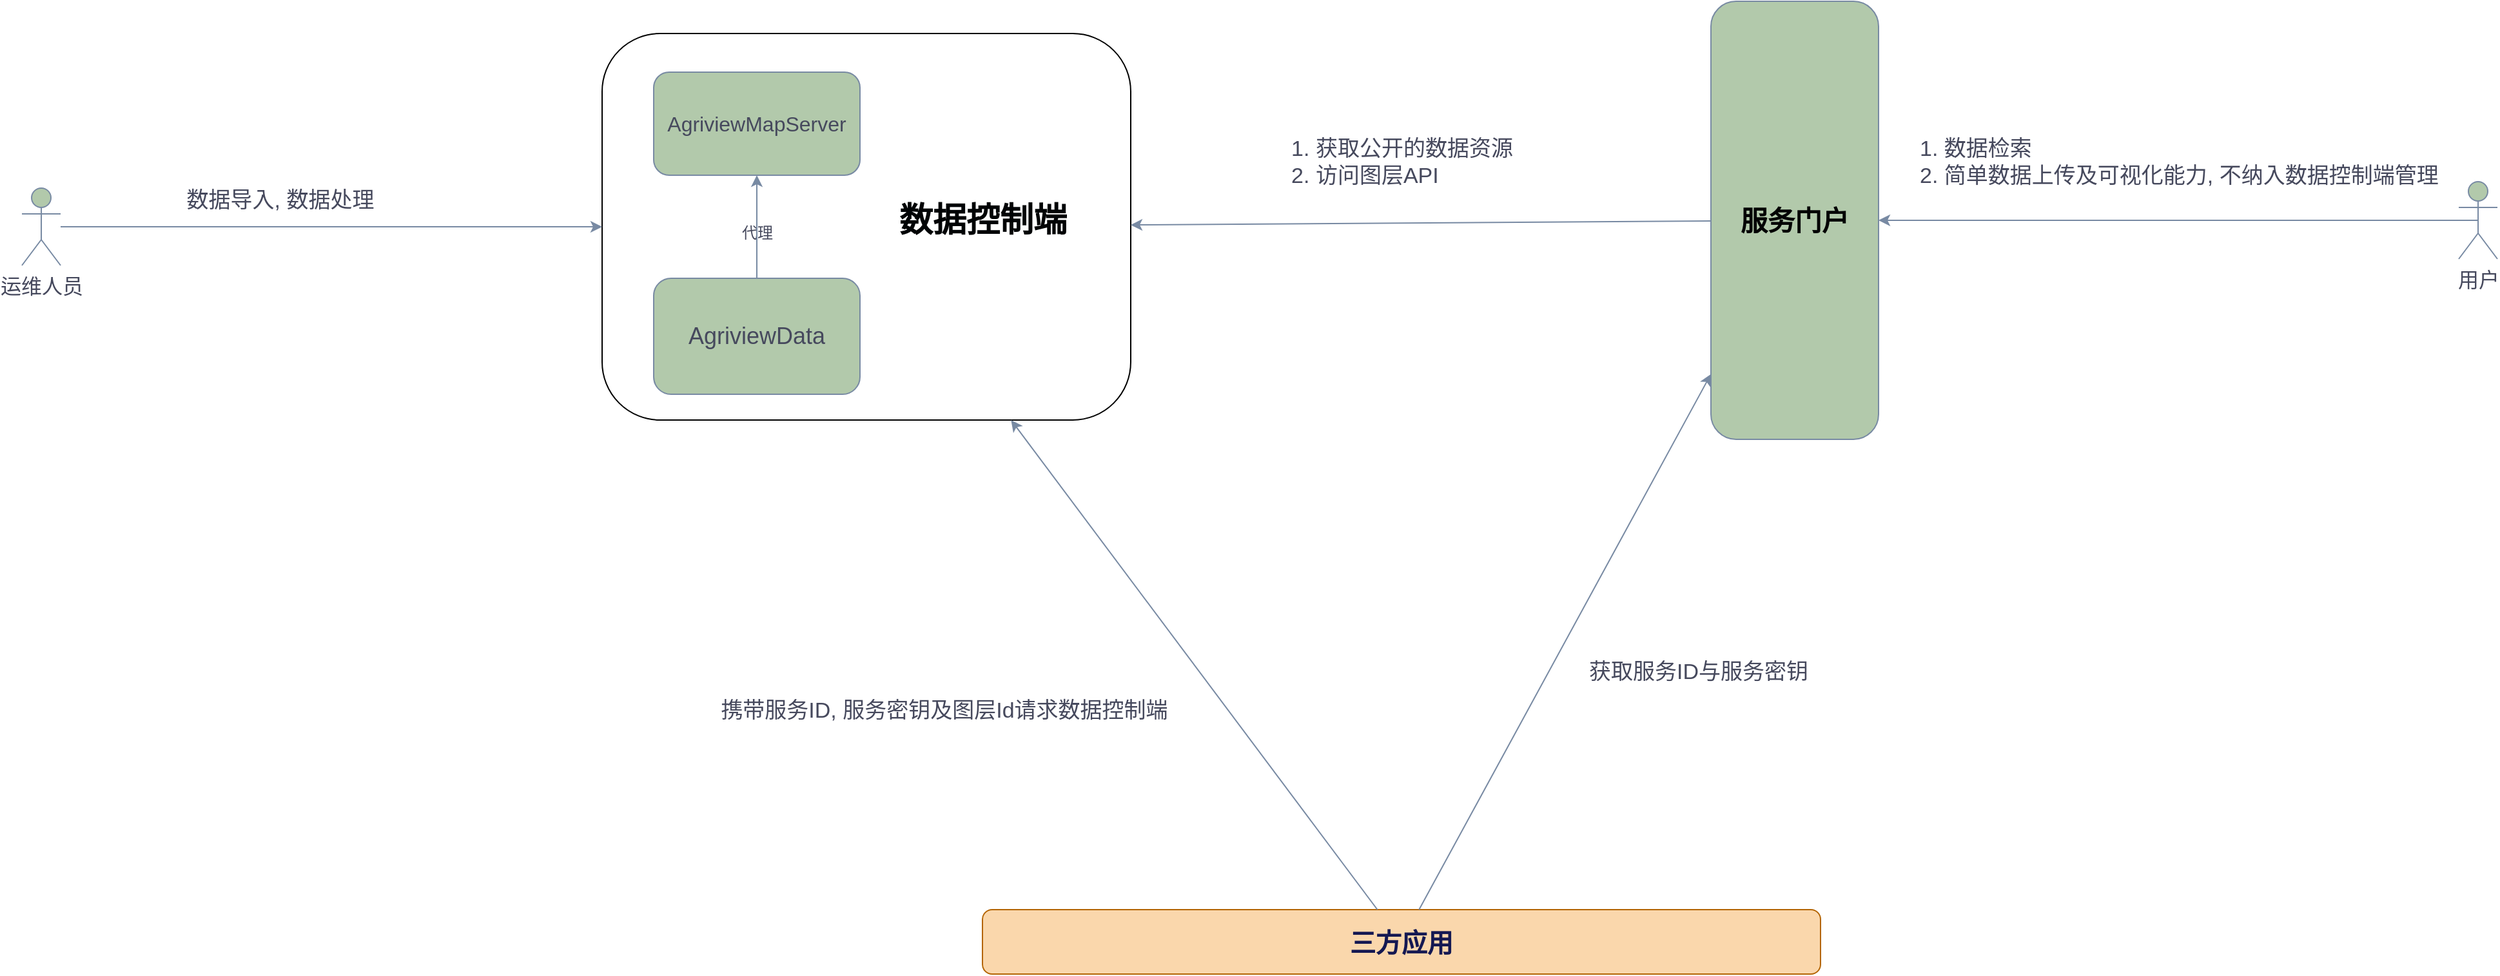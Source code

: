 <mxfile version="22.1.5" type="github" pages="2">
  <diagram name="第 1 页" id="zE5t6aD2_p2wQIvtdHmX">
    <mxGraphModel dx="3411" dy="1307" grid="1" gridSize="10" guides="1" tooltips="1" connect="1" arrows="1" fold="1" page="1" pageScale="1" pageWidth="1169" pageHeight="827" math="0" shadow="0">
      <root>
        <mxCell id="0" />
        <mxCell id="1" parent="0" />
        <mxCell id="Y2qKscrUqdlN-Jkxz7hm-14" value="用户" style="shape=umlActor;verticalLabelPosition=bottom;verticalAlign=top;html=1;strokeColor=#788AA3;fontColor=#46495D;fillColor=#B2C9AB;fontSize=16;" vertex="1" parent="1">
          <mxGeometry x="1450" y="875" width="30" height="60" as="geometry" />
        </mxCell>
        <mxCell id="Y2qKscrUqdlN-Jkxz7hm-17" value="&lt;font color=&quot;#020203&quot; size=&quot;1&quot;&gt;&lt;b style=&quot;font-size: 21px;&quot;&gt;服务门户&lt;/b&gt;&lt;/font&gt;" style="html=1;dashed=0;whiteSpace=wrap;strokeColor=#788AA3;fontColor=#46495D;fillColor=#B2C9AB;rounded=1;" vertex="1" parent="1">
          <mxGeometry x="870" y="735" width="130" height="340" as="geometry" />
        </mxCell>
        <mxCell id="Y2qKscrUqdlN-Jkxz7hm-22" value="运维人员" style="shape=umlActor;verticalLabelPosition=bottom;verticalAlign=top;html=1;strokeColor=#788AA3;fontColor=#46495D;fillColor=#B2C9AB;fontSize=16;" vertex="1" parent="1">
          <mxGeometry x="-440" y="880" width="30" height="60" as="geometry" />
        </mxCell>
        <mxCell id="Y2qKscrUqdlN-Jkxz7hm-34" value="&lt;font color=&quot;#141852&quot; style=&quot;font-size: 20px;&quot;&gt;&lt;b&gt;三方应用&lt;/b&gt;&lt;/font&gt;" style="html=1;dashed=0;whiteSpace=wrap;strokeColor=#b46504;fillColor=#fad7ac;rounded=1;" vertex="1" parent="1">
          <mxGeometry x="305" y="1440" width="650" height="50" as="geometry" />
        </mxCell>
        <mxCell id="Y2qKscrUqdlN-Jkxz7hm-38" value="" style="rounded=1;whiteSpace=wrap;html=1;" vertex="1" parent="1">
          <mxGeometry x="10" y="760" width="410" height="300" as="geometry" />
        </mxCell>
        <mxCell id="Y2qKscrUqdlN-Jkxz7hm-36" value="&lt;font style=&quot;font-size: 18px;&quot;&gt;AgriviewData&lt;/font&gt;" style="rounded=1;whiteSpace=wrap;html=1;strokeColor=#788AA3;fontColor=#46495D;fillColor=#B2C9AB;fontSize=18;" vertex="1" parent="1">
          <mxGeometry x="50" y="950" width="160" height="90" as="geometry" />
        </mxCell>
        <mxCell id="Y2qKscrUqdlN-Jkxz7hm-37" value="&lt;font style=&quot;font-size: 16px;&quot;&gt;AgriviewMapServer&lt;/font&gt;" style="rounded=1;whiteSpace=wrap;html=1;strokeColor=#788AA3;fontColor=#46495D;fillColor=#B2C9AB;fontSize=16;" vertex="1" parent="1">
          <mxGeometry x="50" y="790" width="160" height="80" as="geometry" />
        </mxCell>
        <mxCell id="Y2qKscrUqdlN-Jkxz7hm-42" value="代理" style="text;html=1;align=center;verticalAlign=middle;resizable=0;points=[];autosize=1;strokeColor=none;fillColor=none;fontColor=#46495D;" vertex="1" parent="1">
          <mxGeometry x="105" y="900" width="50" height="30" as="geometry" />
        </mxCell>
        <mxCell id="Y2qKscrUqdlN-Jkxz7hm-43" value="&lt;font color=&quot;#010305&quot;&gt;数据控制端&lt;/font&gt;" style="text;html=1;align=center;verticalAlign=middle;resizable=0;points=[];autosize=1;fontSize=26;fontStyle=1;fontColor=#3BA3FF;" vertex="1" parent="1">
          <mxGeometry x="230" y="885" width="150" height="40" as="geometry" />
        </mxCell>
        <mxCell id="Y2qKscrUqdlN-Jkxz7hm-44" value="" style="endArrow=classic;html=1;rounded=0;strokeColor=#788AA3;fontColor=#46495D;fillColor=#B2C9AB;entryX=0.5;entryY=1;entryDx=0;entryDy=0;" edge="1" parent="1" source="Y2qKscrUqdlN-Jkxz7hm-36" target="Y2qKscrUqdlN-Jkxz7hm-37">
          <mxGeometry width="50" height="50" relative="1" as="geometry">
            <mxPoint x="560" y="910" as="sourcePoint" />
            <mxPoint x="610" y="860" as="targetPoint" />
          </mxGeometry>
        </mxCell>
        <mxCell id="Y2qKscrUqdlN-Jkxz7hm-46" value="" style="endArrow=classic;html=1;rounded=0;strokeColor=#788AA3;fontColor=#46495D;fillColor=#B2C9AB;" edge="1" parent="1" source="Y2qKscrUqdlN-Jkxz7hm-22" target="Y2qKscrUqdlN-Jkxz7hm-38">
          <mxGeometry width="50" height="50" relative="1" as="geometry">
            <mxPoint x="-210" y="800" as="sourcePoint" />
            <mxPoint x="-160" y="750" as="targetPoint" />
          </mxGeometry>
        </mxCell>
        <mxCell id="Y2qKscrUqdlN-Jkxz7hm-47" value="数据导入, 数据处理" style="edgeLabel;html=1;align=center;verticalAlign=middle;resizable=0;points=[];fontColor=#46495D;fontSize=17;" vertex="1" connectable="0" parent="Y2qKscrUqdlN-Jkxz7hm-46">
          <mxGeometry x="-0.248" y="-2" relative="1" as="geometry">
            <mxPoint x="12" y="-22" as="offset" />
          </mxGeometry>
        </mxCell>
        <mxCell id="Y2qKscrUqdlN-Jkxz7hm-49" value="" style="endArrow=classic;html=1;rounded=0;strokeColor=#788AA3;fontColor=#46495D;fillColor=#B2C9AB;exitX=0.5;exitY=0.5;exitDx=0;exitDy=0;exitPerimeter=0;" edge="1" parent="1" source="Y2qKscrUqdlN-Jkxz7hm-14" target="Y2qKscrUqdlN-Jkxz7hm-17">
          <mxGeometry width="50" height="50" relative="1" as="geometry">
            <mxPoint x="770" y="690" as="sourcePoint" />
            <mxPoint x="820" y="640" as="targetPoint" />
          </mxGeometry>
        </mxCell>
        <mxCell id="Y2qKscrUqdlN-Jkxz7hm-50" value="1. 数据检索&lt;br style=&quot;font-size: 17px;&quot;&gt;2. 简单数据上传及可视化能力, 不纳入数据控制端管理" style="edgeLabel;html=1;align=left;verticalAlign=middle;resizable=0;points=[];fontColor=#46495D;fontSize=17;" vertex="1" connectable="0" parent="Y2qKscrUqdlN-Jkxz7hm-49">
          <mxGeometry x="0.114" y="1" relative="1" as="geometry">
            <mxPoint x="-176" y="-46" as="offset" />
          </mxGeometry>
        </mxCell>
        <mxCell id="Y2qKscrUqdlN-Jkxz7hm-51" value="" style="endArrow=classic;html=1;rounded=0;strokeColor=#788AA3;fontColor=#46495D;fillColor=#B2C9AB;" edge="1" parent="1" source="Y2qKscrUqdlN-Jkxz7hm-17" target="Y2qKscrUqdlN-Jkxz7hm-38">
          <mxGeometry width="50" height="50" relative="1" as="geometry">
            <mxPoint x="560" y="950" as="sourcePoint" />
            <mxPoint x="610" y="900" as="targetPoint" />
          </mxGeometry>
        </mxCell>
        <mxCell id="Y2qKscrUqdlN-Jkxz7hm-52" value="1. 获取公开的数据资源&lt;br style=&quot;font-size: 17px;&quot;&gt;&lt;div style=&quot;text-align: left; font-size: 17px;&quot;&gt;&lt;span style=&quot;background-color: initial; font-size: 17px;&quot;&gt;2. 访问图层API&lt;/span&gt;&lt;/div&gt;" style="text;html=1;align=center;verticalAlign=middle;resizable=0;points=[];autosize=1;strokeColor=none;fillColor=none;fontColor=#46495D;fontSize=17;" vertex="1" parent="1">
          <mxGeometry x="530" y="835" width="200" height="50" as="geometry" />
        </mxCell>
        <mxCell id="Y2qKscrUqdlN-Jkxz7hm-53" value="" style="endArrow=classic;html=1;rounded=0;strokeColor=#788AA3;fontColor=#46495D;fillColor=#B2C9AB;" edge="1" parent="1" source="Y2qKscrUqdlN-Jkxz7hm-34" target="Y2qKscrUqdlN-Jkxz7hm-17">
          <mxGeometry width="50" height="50" relative="1" as="geometry">
            <mxPoint x="620" y="1310" as="sourcePoint" />
            <mxPoint x="670" y="1260" as="targetPoint" />
          </mxGeometry>
        </mxCell>
        <mxCell id="Y2qKscrUqdlN-Jkxz7hm-54" value="" style="endArrow=classic;html=1;rounded=0;strokeColor=#788AA3;fontColor=#46495D;fillColor=#B2C9AB;" edge="1" parent="1" source="Y2qKscrUqdlN-Jkxz7hm-34" target="Y2qKscrUqdlN-Jkxz7hm-38">
          <mxGeometry width="50" height="50" relative="1" as="geometry">
            <mxPoint x="560" y="950" as="sourcePoint" />
            <mxPoint x="610" y="900" as="targetPoint" />
          </mxGeometry>
        </mxCell>
        <mxCell id="Y2qKscrUqdlN-Jkxz7hm-55" value="获取服务ID与服务密钥" style="text;html=1;align=center;verticalAlign=middle;resizable=0;points=[];autosize=1;strokeColor=none;fillColor=none;fontColor=#46495D;fontSize=17;" vertex="1" parent="1">
          <mxGeometry x="765" y="1241" width="190" height="30" as="geometry" />
        </mxCell>
        <mxCell id="Y2qKscrUqdlN-Jkxz7hm-56" value="&lt;font style=&quot;font-size: 17px;&quot;&gt;携带服务ID, 服务密钥及图层Id请求数据控制端&lt;/font&gt;" style="text;html=1;align=center;verticalAlign=middle;resizable=0;points=[];autosize=1;strokeColor=none;fillColor=none;fontColor=#46495D;" vertex="1" parent="1">
          <mxGeometry x="90" y="1271" width="370" height="30" as="geometry" />
        </mxCell>
      </root>
    </mxGraphModel>
  </diagram>
  <diagram id="cCWL97s1AogKki4cQy96" name="第 2 页">
    <mxGraphModel dx="1906" dy="1111" grid="1" gridSize="10" guides="1" tooltips="1" connect="1" arrows="1" fold="1" page="1" pageScale="1" pageWidth="1169" pageHeight="827" math="0" shadow="0">
      <root>
        <mxCell id="0" />
        <mxCell id="1" parent="0" />
        <mxCell id="v_eSVEkaFVR-OZYeYVJ--1" style="edgeStyle=orthogonalEdgeStyle;rounded=0;orthogonalLoop=1;jettySize=auto;html=1;exitX=0.75;exitY=0;exitDx=0;exitDy=0;entryX=0.5;entryY=1;entryDx=0;entryDy=0;" parent="1" source="v_eSVEkaFVR-OZYeYVJ--3" target="v_eSVEkaFVR-OZYeYVJ--8" edge="1">
          <mxGeometry relative="1" as="geometry" />
        </mxCell>
        <mxCell id="v_eSVEkaFVR-OZYeYVJ--2" style="edgeStyle=orthogonalEdgeStyle;rounded=0;orthogonalLoop=1;jettySize=auto;html=1;exitX=0.25;exitY=0;exitDx=0;exitDy=0;entryX=0.25;entryY=1;entryDx=0;entryDy=0;" parent="1" source="v_eSVEkaFVR-OZYeYVJ--3" target="v_eSVEkaFVR-OZYeYVJ--5" edge="1">
          <mxGeometry relative="1" as="geometry" />
        </mxCell>
        <mxCell id="v_eSVEkaFVR-OZYeYVJ--3" value="臻善数据中台" style="rounded=0;whiteSpace=wrap;html=1;" parent="1" vertex="1">
          <mxGeometry x="231.5" y="430" width="218.5" height="60" as="geometry" />
        </mxCell>
        <mxCell id="v_eSVEkaFVR-OZYeYVJ--4" style="edgeStyle=orthogonalEdgeStyle;rounded=0;orthogonalLoop=1;jettySize=auto;html=1;exitX=0.5;exitY=0;exitDx=0;exitDy=0;entryX=0.5;entryY=1;entryDx=0;entryDy=0;" parent="1" source="v_eSVEkaFVR-OZYeYVJ--5" target="v_eSVEkaFVR-OZYeYVJ--6" edge="1">
          <mxGeometry relative="1" as="geometry" />
        </mxCell>
        <mxCell id="v_eSVEkaFVR-OZYeYVJ--5" value="AgriData" style="rounded=0;whiteSpace=wrap;html=1;" parent="1" vertex="1">
          <mxGeometry x="230.5" y="260" width="220" height="60" as="geometry" />
        </mxCell>
        <mxCell id="v_eSVEkaFVR-OZYeYVJ--6" value="GIS 服务门户" style="rounded=0;whiteSpace=wrap;html=1;" parent="1" vertex="1">
          <mxGeometry x="230" y="170" width="221" height="60" as="geometry" />
        </mxCell>
        <mxCell id="v_eSVEkaFVR-OZYeYVJ--7" style="edgeStyle=orthogonalEdgeStyle;rounded=0;orthogonalLoop=1;jettySize=auto;html=1;exitX=0.5;exitY=0;exitDx=0;exitDy=0;entryX=0.75;entryY=1;entryDx=0;entryDy=0;" parent="1" source="v_eSVEkaFVR-OZYeYVJ--8" target="v_eSVEkaFVR-OZYeYVJ--5" edge="1">
          <mxGeometry relative="1" as="geometry" />
        </mxCell>
        <mxCell id="v_eSVEkaFVR-OZYeYVJ--8" value="空间分析引擎" style="rounded=0;whiteSpace=wrap;html=1;" parent="1" vertex="1">
          <mxGeometry x="350" y="345" width="101.5" height="60" as="geometry" />
        </mxCell>
      </root>
    </mxGraphModel>
  </diagram>
</mxfile>
